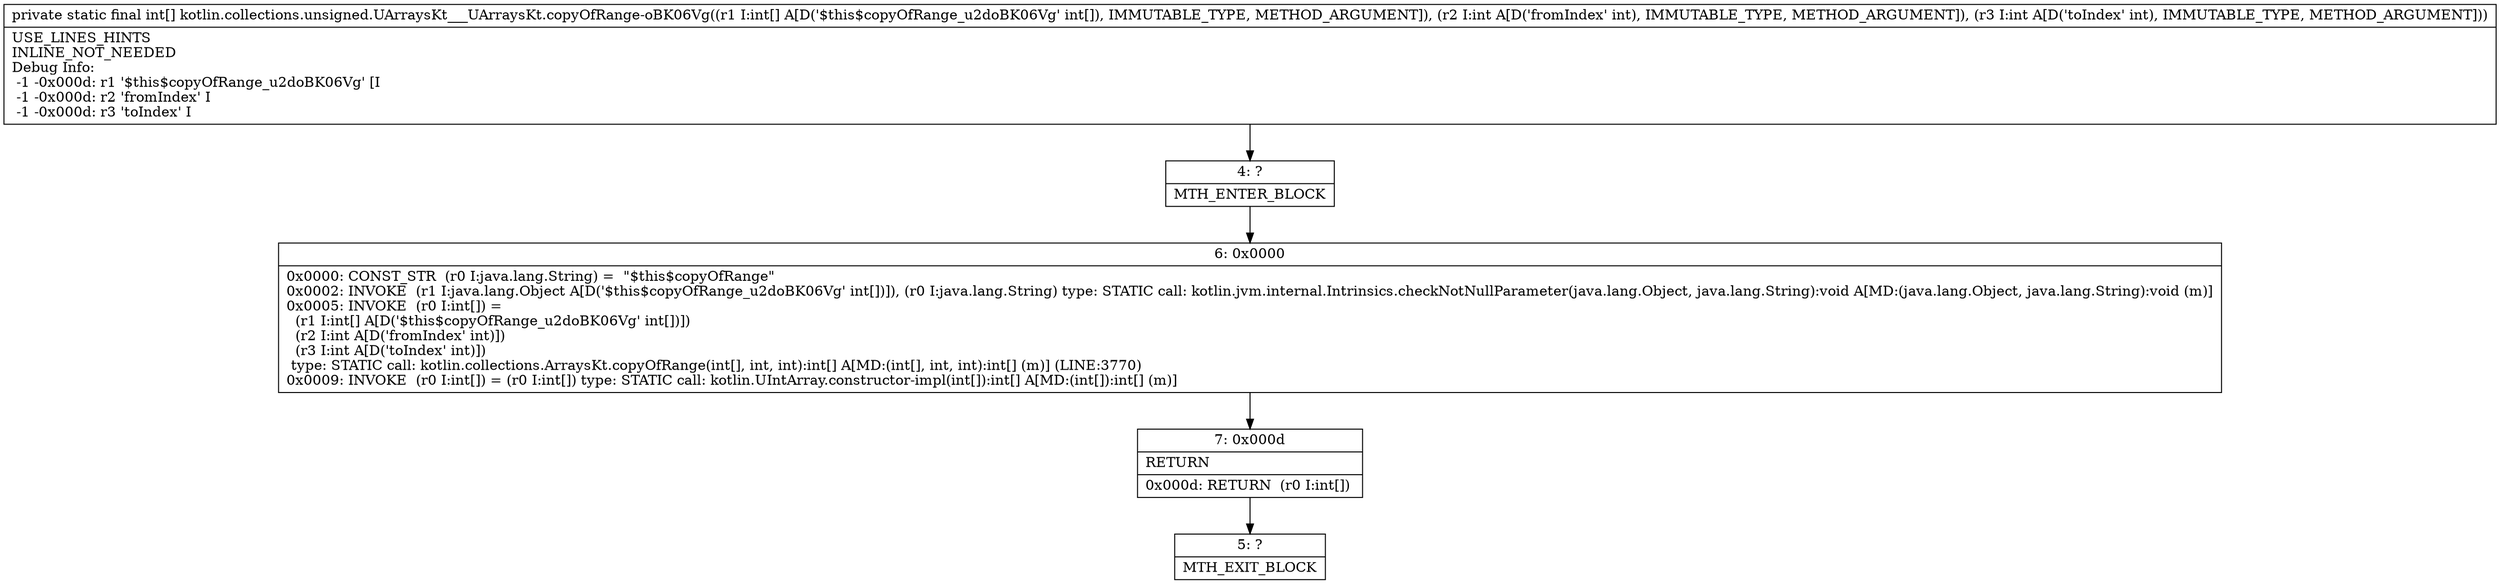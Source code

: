 digraph "CFG forkotlin.collections.unsigned.UArraysKt___UArraysKt.copyOfRange\-oBK06Vg([III)[I" {
Node_4 [shape=record,label="{4\:\ ?|MTH_ENTER_BLOCK\l}"];
Node_6 [shape=record,label="{6\:\ 0x0000|0x0000: CONST_STR  (r0 I:java.lang.String) =  \"$this$copyOfRange\" \l0x0002: INVOKE  (r1 I:java.lang.Object A[D('$this$copyOfRange_u2doBK06Vg' int[])]), (r0 I:java.lang.String) type: STATIC call: kotlin.jvm.internal.Intrinsics.checkNotNullParameter(java.lang.Object, java.lang.String):void A[MD:(java.lang.Object, java.lang.String):void (m)]\l0x0005: INVOKE  (r0 I:int[]) = \l  (r1 I:int[] A[D('$this$copyOfRange_u2doBK06Vg' int[])])\l  (r2 I:int A[D('fromIndex' int)])\l  (r3 I:int A[D('toIndex' int)])\l type: STATIC call: kotlin.collections.ArraysKt.copyOfRange(int[], int, int):int[] A[MD:(int[], int, int):int[] (m)] (LINE:3770)\l0x0009: INVOKE  (r0 I:int[]) = (r0 I:int[]) type: STATIC call: kotlin.UIntArray.constructor\-impl(int[]):int[] A[MD:(int[]):int[] (m)]\l}"];
Node_7 [shape=record,label="{7\:\ 0x000d|RETURN\l|0x000d: RETURN  (r0 I:int[]) \l}"];
Node_5 [shape=record,label="{5\:\ ?|MTH_EXIT_BLOCK\l}"];
MethodNode[shape=record,label="{private static final int[] kotlin.collections.unsigned.UArraysKt___UArraysKt.copyOfRange\-oBK06Vg((r1 I:int[] A[D('$this$copyOfRange_u2doBK06Vg' int[]), IMMUTABLE_TYPE, METHOD_ARGUMENT]), (r2 I:int A[D('fromIndex' int), IMMUTABLE_TYPE, METHOD_ARGUMENT]), (r3 I:int A[D('toIndex' int), IMMUTABLE_TYPE, METHOD_ARGUMENT]))  | USE_LINES_HINTS\lINLINE_NOT_NEEDED\lDebug Info:\l  \-1 \-0x000d: r1 '$this$copyOfRange_u2doBK06Vg' [I\l  \-1 \-0x000d: r2 'fromIndex' I\l  \-1 \-0x000d: r3 'toIndex' I\l}"];
MethodNode -> Node_4;Node_4 -> Node_6;
Node_6 -> Node_7;
Node_7 -> Node_5;
}


